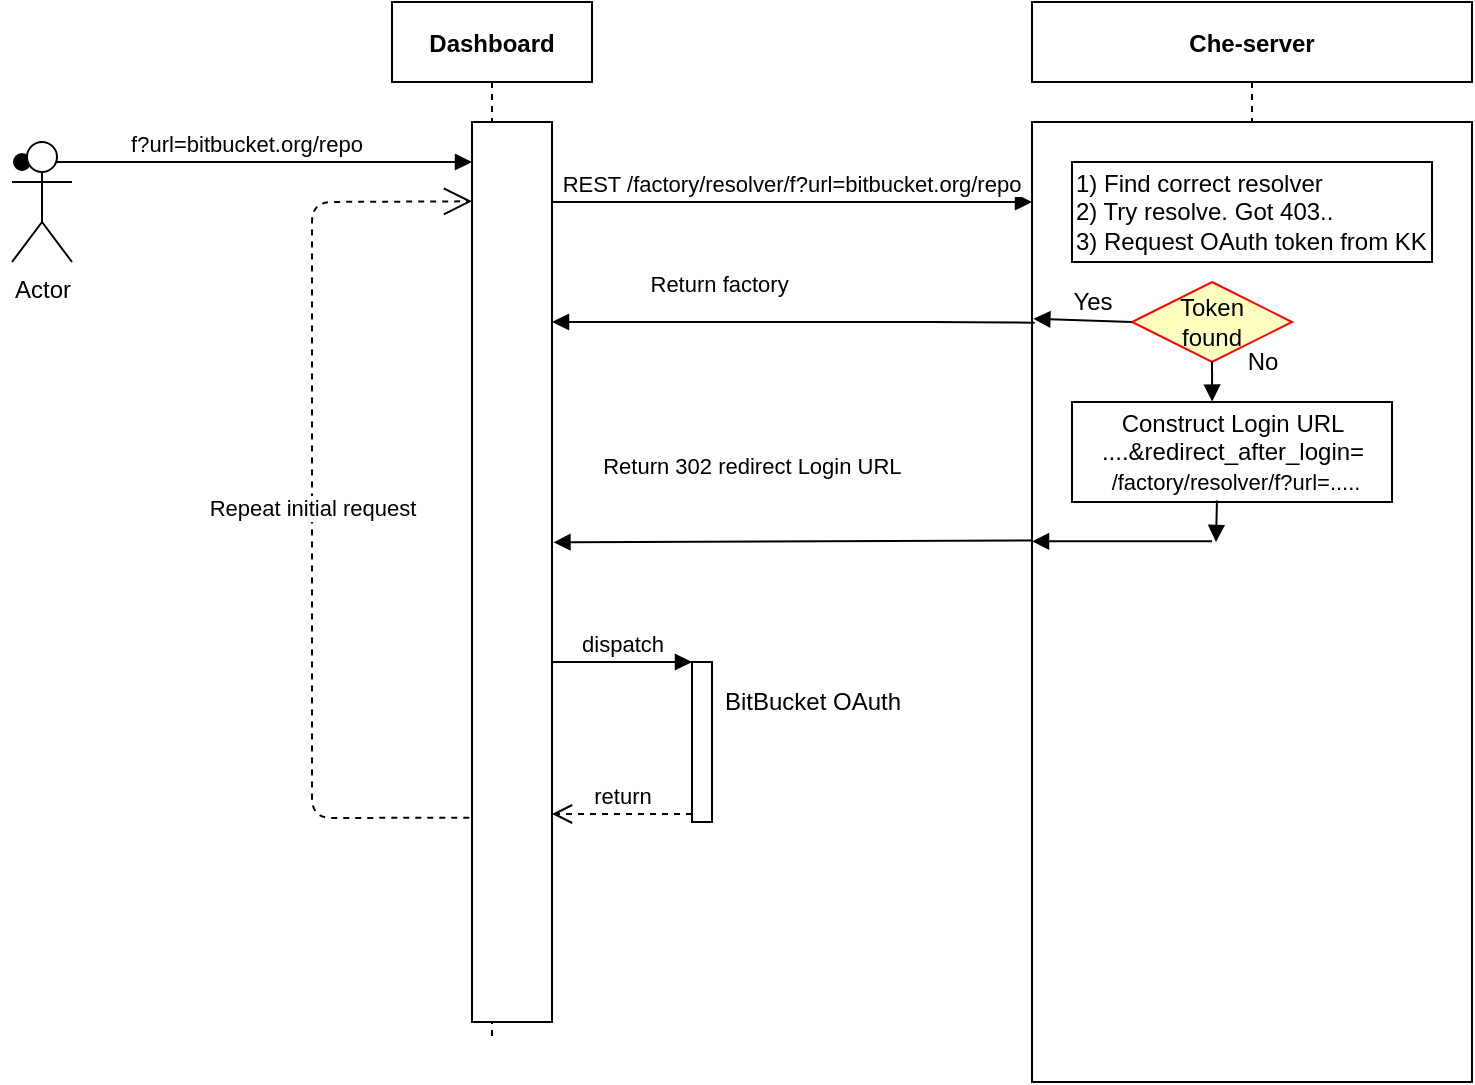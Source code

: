 <mxfile version="13.9.1" type="github">
  <diagram id="kgpKYQtTHZ0yAKxKKP6v" name="Page-1">
    <mxGraphModel dx="981" dy="530" grid="1" gridSize="10" guides="1" tooltips="1" connect="1" arrows="1" fold="1" page="1" pageScale="1" pageWidth="850" pageHeight="1100" math="0" shadow="0">
      <root>
        <mxCell id="0" />
        <mxCell id="1" parent="0" />
        <mxCell id="3nuBFxr9cyL0pnOWT2aG-1" value="Dashboard" style="shape=umlLifeline;perimeter=lifelinePerimeter;container=1;collapsible=0;recursiveResize=0;rounded=0;shadow=0;strokeWidth=1;fontStyle=1" parent="1" vertex="1">
          <mxGeometry x="230" y="60" width="100" height="520" as="geometry" />
        </mxCell>
        <mxCell id="3nuBFxr9cyL0pnOWT2aG-2" value="" style="points=[];perimeter=orthogonalPerimeter;rounded=0;shadow=0;strokeWidth=1;" parent="3nuBFxr9cyL0pnOWT2aG-1" vertex="1">
          <mxGeometry x="40" y="60" width="40" height="450" as="geometry" />
        </mxCell>
        <mxCell id="3nuBFxr9cyL0pnOWT2aG-3" value="f?url=bitbucket.org/repo" style="verticalAlign=bottom;startArrow=oval;endArrow=block;startSize=8;shadow=0;strokeWidth=1;" parent="3nuBFxr9cyL0pnOWT2aG-1" target="3nuBFxr9cyL0pnOWT2aG-2" edge="1">
          <mxGeometry relative="1" as="geometry">
            <mxPoint x="-185" y="80" as="sourcePoint" />
          </mxGeometry>
        </mxCell>
        <mxCell id="3nuBFxr9cyL0pnOWT2aG-5" value="Che-server" style="shape=umlLifeline;perimeter=lifelinePerimeter;container=1;collapsible=0;recursiveResize=0;rounded=0;shadow=0;strokeWidth=1;fontStyle=1" parent="1" vertex="1">
          <mxGeometry x="550" y="60" width="220" height="540" as="geometry" />
        </mxCell>
        <mxCell id="3nuBFxr9cyL0pnOWT2aG-6" value="" style="points=[];perimeter=orthogonalPerimeter;rounded=0;shadow=0;strokeWidth=1;" parent="3nuBFxr9cyL0pnOWT2aG-5" vertex="1">
          <mxGeometry y="60" width="220" height="480" as="geometry" />
        </mxCell>
        <mxCell id="RaHfIqqFc2BpRlaO5jcB-7" value="&lt;div&gt;&lt;span&gt;1) Find correct resolver&lt;/span&gt;&lt;/div&gt;&lt;div&gt;&lt;span&gt;2) Try resolve. Got 403..&lt;/span&gt;&lt;/div&gt;&lt;div&gt;&lt;span&gt;3) Request OAuth token from KK&lt;/span&gt;&lt;/div&gt;" style="shape=umlLifeline;perimeter=lifelinePerimeter;whiteSpace=wrap;html=1;container=1;collapsible=0;recursiveResize=0;outlineConnect=0;align=left;size=50;" vertex="1" parent="3nuBFxr9cyL0pnOWT2aG-5">
          <mxGeometry x="20" y="80" width="180" height="50" as="geometry" />
        </mxCell>
        <mxCell id="RaHfIqqFc2BpRlaO5jcB-16" value="Token&lt;br&gt;found&lt;br&gt;" style="rhombus;whiteSpace=wrap;html=1;fillColor=#ffffc0;strokeColor=#ff0000;" vertex="1" parent="3nuBFxr9cyL0pnOWT2aG-5">
          <mxGeometry x="50" y="140" width="80" height="40" as="geometry" />
        </mxCell>
        <mxCell id="RaHfIqqFc2BpRlaO5jcB-25" value="Yes" style="text;html=1;resizable=0;autosize=1;align=center;verticalAlign=middle;points=[];fillColor=none;strokeColor=none;rounded=0;" vertex="1" parent="3nuBFxr9cyL0pnOWT2aG-5">
          <mxGeometry x="10" y="140" width="40" height="20" as="geometry" />
        </mxCell>
        <mxCell id="RaHfIqqFc2BpRlaO5jcB-26" value="No" style="text;html=1;resizable=0;autosize=1;align=center;verticalAlign=middle;points=[];fillColor=none;strokeColor=none;rounded=0;" vertex="1" parent="3nuBFxr9cyL0pnOWT2aG-5">
          <mxGeometry x="100" y="170" width="30" height="20" as="geometry" />
        </mxCell>
        <mxCell id="RaHfIqqFc2BpRlaO5jcB-28" value="Construct Login URL&lt;br&gt;....&amp;amp;redirect_after_login=&lt;br&gt;&lt;span style=&quot;font-size: 11px ; background-color: rgb(255 , 255 , 255)&quot;&gt;&amp;nbsp;/factory/resolver/f?url=.....&lt;/span&gt;" style="html=1;align=center;" vertex="1" parent="3nuBFxr9cyL0pnOWT2aG-5">
          <mxGeometry x="20" y="200" width="160" height="50" as="geometry" />
        </mxCell>
        <mxCell id="RaHfIqqFc2BpRlaO5jcB-33" value="" style="verticalAlign=bottom;endArrow=block;shadow=0;strokeWidth=1;" edge="1" parent="3nuBFxr9cyL0pnOWT2aG-5">
          <mxGeometry x="0.294" y="-10" relative="1" as="geometry">
            <mxPoint x="90" y="269.66" as="sourcePoint" />
            <mxPoint y="269.66" as="targetPoint" />
            <mxPoint as="offset" />
          </mxGeometry>
        </mxCell>
        <mxCell id="RaHfIqqFc2BpRlaO5jcB-39" value="" style="html=1;verticalAlign=bottom;endArrow=block;exitX=0.5;exitY=1;exitDx=0;exitDy=0;entryX=0.438;entryY=-0.004;entryDx=0;entryDy=0;entryPerimeter=0;" edge="1" parent="3nuBFxr9cyL0pnOWT2aG-5" source="RaHfIqqFc2BpRlaO5jcB-16" target="RaHfIqqFc2BpRlaO5jcB-28">
          <mxGeometry width="80" relative="1" as="geometry">
            <mxPoint x="-30" y="200" as="sourcePoint" />
            <mxPoint x="50" y="200" as="targetPoint" />
          </mxGeometry>
        </mxCell>
        <mxCell id="RaHfIqqFc2BpRlaO5jcB-40" value="" style="html=1;verticalAlign=bottom;endArrow=block;exitX=0;exitY=0.5;exitDx=0;exitDy=0;entryX=0.003;entryY=0.205;entryDx=0;entryDy=0;entryPerimeter=0;" edge="1" parent="3nuBFxr9cyL0pnOWT2aG-5" source="RaHfIqqFc2BpRlaO5jcB-16" target="3nuBFxr9cyL0pnOWT2aG-6">
          <mxGeometry width="80" relative="1" as="geometry">
            <mxPoint x="-30" y="200" as="sourcePoint" />
            <mxPoint x="50" y="200" as="targetPoint" />
          </mxGeometry>
        </mxCell>
        <mxCell id="3nuBFxr9cyL0pnOWT2aG-8" value="REST /factory/resolver/f?url=bitbucket.org/repo" style="verticalAlign=bottom;endArrow=block;shadow=0;strokeWidth=1;" parent="1" source="3nuBFxr9cyL0pnOWT2aG-2" edge="1">
          <mxGeometry relative="1" as="geometry">
            <mxPoint x="275" y="160" as="sourcePoint" />
            <mxPoint x="550" y="160" as="targetPoint" />
            <Array as="points">
              <mxPoint x="420" y="160" />
            </Array>
          </mxGeometry>
        </mxCell>
        <mxCell id="RaHfIqqFc2BpRlaO5jcB-6" value="Actor" style="shape=umlActor;verticalLabelPosition=bottom;verticalAlign=top;html=1;" vertex="1" parent="1">
          <mxGeometry x="40" y="130" width="30" height="60" as="geometry" />
        </mxCell>
        <mxCell id="RaHfIqqFc2BpRlaO5jcB-24" value=" Return factory  " style="verticalAlign=bottom;endArrow=block;shadow=0;strokeWidth=1;exitX=0.006;exitY=0.209;exitDx=0;exitDy=0;exitPerimeter=0;" edge="1" parent="1" source="3nuBFxr9cyL0pnOWT2aG-6" target="3nuBFxr9cyL0pnOWT2aG-2">
          <mxGeometry x="0.294" y="-10" relative="1" as="geometry">
            <mxPoint x="550" y="240" as="sourcePoint" />
            <mxPoint x="350" y="240" as="targetPoint" />
            <mxPoint as="offset" />
            <Array as="points">
              <mxPoint x="510" y="220" />
            </Array>
          </mxGeometry>
        </mxCell>
        <mxCell id="RaHfIqqFc2BpRlaO5jcB-30" value="  Return 302 redirect Login URL " style="verticalAlign=bottom;endArrow=block;shadow=0;strokeWidth=1;entryX=1.018;entryY=0.467;entryDx=0;entryDy=0;entryPerimeter=0;exitX=-0.001;exitY=0.436;exitDx=0;exitDy=0;exitPerimeter=0;" edge="1" parent="1" source="3nuBFxr9cyL0pnOWT2aG-6" target="3nuBFxr9cyL0pnOWT2aG-2">
          <mxGeometry x="0.179" y="-29" relative="1" as="geometry">
            <mxPoint x="550" y="370" as="sourcePoint" />
            <mxPoint x="350" y="370" as="targetPoint" />
            <mxPoint as="offset" />
          </mxGeometry>
        </mxCell>
        <mxCell id="RaHfIqqFc2BpRlaO5jcB-35" value="" style="html=1;points=[];perimeter=orthogonalPerimeter;" vertex="1" parent="1">
          <mxGeometry x="380" y="390" width="10" height="80" as="geometry" />
        </mxCell>
        <mxCell id="RaHfIqqFc2BpRlaO5jcB-36" value="dispatch" style="html=1;verticalAlign=bottom;endArrow=block;entryX=0;entryY=0;" edge="1" target="RaHfIqqFc2BpRlaO5jcB-35" parent="1" source="3nuBFxr9cyL0pnOWT2aG-2">
          <mxGeometry relative="1" as="geometry">
            <mxPoint x="320" y="370" as="sourcePoint" />
          </mxGeometry>
        </mxCell>
        <mxCell id="RaHfIqqFc2BpRlaO5jcB-37" value="return" style="html=1;verticalAlign=bottom;endArrow=open;dashed=1;endSize=8;exitX=0;exitY=0.95;" edge="1" source="RaHfIqqFc2BpRlaO5jcB-35" parent="1" target="3nuBFxr9cyL0pnOWT2aG-2">
          <mxGeometry relative="1" as="geometry">
            <mxPoint x="320" y="446" as="targetPoint" />
          </mxGeometry>
        </mxCell>
        <mxCell id="RaHfIqqFc2BpRlaO5jcB-38" value="BitBucket OAuth" style="text;html=1;align=center;verticalAlign=middle;resizable=0;points=[];autosize=1;" vertex="1" parent="1">
          <mxGeometry x="390" y="400" width="100" height="20" as="geometry" />
        </mxCell>
        <mxCell id="RaHfIqqFc2BpRlaO5jcB-42" value="" style="html=1;verticalAlign=bottom;endArrow=block;exitX=0.453;exitY=0.986;exitDx=0;exitDy=0;exitPerimeter=0;" edge="1" parent="1" source="RaHfIqqFc2BpRlaO5jcB-28">
          <mxGeometry width="80" relative="1" as="geometry">
            <mxPoint x="470" y="250" as="sourcePoint" />
            <mxPoint x="642" y="330" as="targetPoint" />
          </mxGeometry>
        </mxCell>
        <mxCell id="RaHfIqqFc2BpRlaO5jcB-43" value="Repeat initial request" style="endArrow=open;endSize=12;dashed=1;html=1;exitX=-0.034;exitY=0.773;exitDx=0;exitDy=0;exitPerimeter=0;" edge="1" parent="1" source="3nuBFxr9cyL0pnOWT2aG-2">
          <mxGeometry width="160" relative="1" as="geometry">
            <mxPoint x="190" y="470" as="sourcePoint" />
            <mxPoint x="270" y="159.66" as="targetPoint" />
            <Array as="points">
              <mxPoint x="190" y="468" />
              <mxPoint x="190" y="160" />
            </Array>
          </mxGeometry>
        </mxCell>
      </root>
    </mxGraphModel>
  </diagram>
</mxfile>
